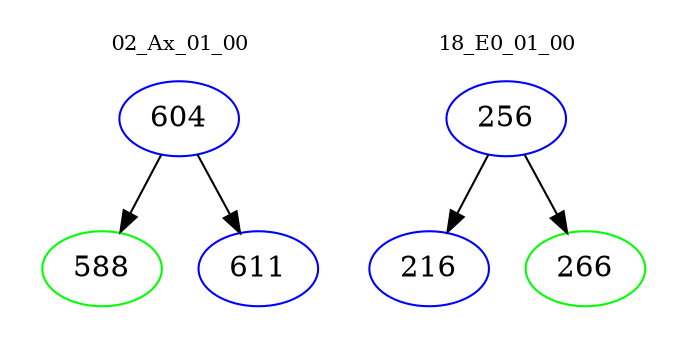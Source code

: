 digraph{
subgraph cluster_0 {
color = white
label = "02_Ax_01_00";
fontsize=10;
T0_604 [label="604", color="blue"]
T0_604 -> T0_588 [color="black"]
T0_588 [label="588", color="green"]
T0_604 -> T0_611 [color="black"]
T0_611 [label="611", color="blue"]
}
subgraph cluster_1 {
color = white
label = "18_E0_01_00";
fontsize=10;
T1_256 [label="256", color="blue"]
T1_256 -> T1_216 [color="black"]
T1_216 [label="216", color="blue"]
T1_256 -> T1_266 [color="black"]
T1_266 [label="266", color="green"]
}
}
